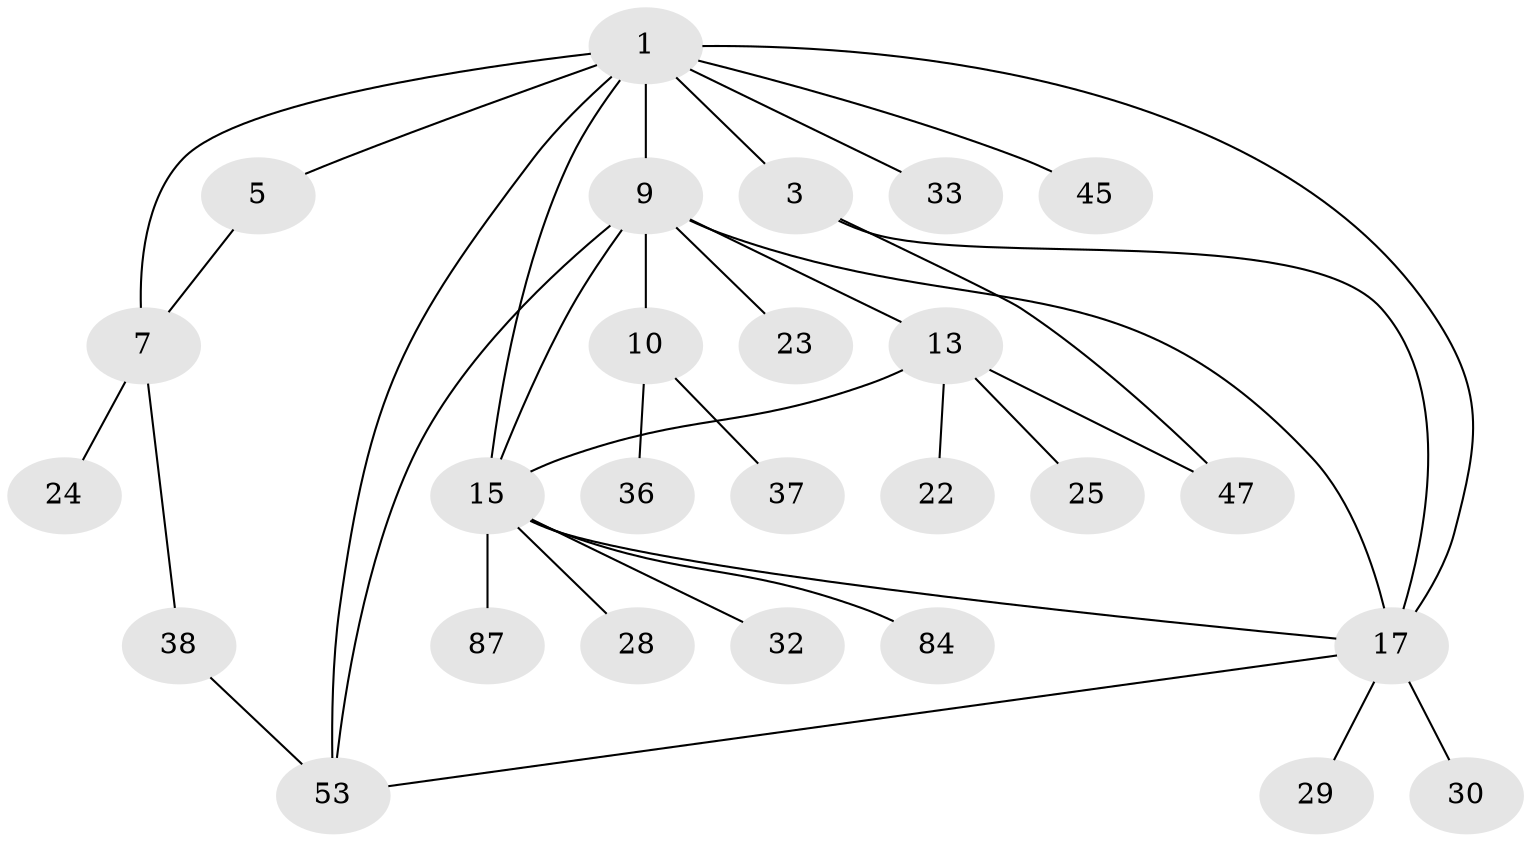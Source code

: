 // original degree distribution, {6: 0.06896551724137931, 7: 0.034482758620689655, 5: 0.034482758620689655, 8: 0.011494252873563218, 9: 0.022988505747126436, 12: 0.011494252873563218, 4: 0.034482758620689655, 3: 0.06896551724137931, 14: 0.011494252873563218, 1: 0.5747126436781609, 2: 0.12643678160919541}
// Generated by graph-tools (version 1.1) at 2025/19/03/04/25 18:19:58]
// undirected, 26 vertices, 35 edges
graph export_dot {
graph [start="1"]
  node [color=gray90,style=filled];
  1 [super="+2+49+42"];
  3 [super="+71+64"];
  5 [super="+27+77+48+50+52"];
  7;
  9 [super="+76+82+66+16"];
  10 [super="+11+26+12"];
  13 [super="+14"];
  15;
  17 [super="+18+21+81+59+70+31+51+19+35+40+20"];
  22 [super="+65+34"];
  23;
  24;
  25;
  28;
  29 [super="+46"];
  30;
  32 [super="+83"];
  33;
  36 [super="+75+54"];
  37;
  38 [super="+61+44"];
  45;
  47 [super="+73+56"];
  53 [super="+62"];
  84;
  87;
  1 -- 3 [weight=3];
  1 -- 9 [weight=3];
  1 -- 33;
  1 -- 5 [weight=3];
  1 -- 7 [weight=2];
  1 -- 45;
  1 -- 15;
  1 -- 17 [weight=2];
  1 -- 53;
  3 -- 17;
  3 -- 47;
  5 -- 7;
  7 -- 24;
  7 -- 38;
  9 -- 10 [weight=3];
  9 -- 23;
  9 -- 17;
  9 -- 53;
  9 -- 13 [weight=2];
  9 -- 15;
  10 -- 37;
  10 -- 36;
  13 -- 15 [weight=2];
  13 -- 22;
  13 -- 25;
  13 -- 47;
  15 -- 17;
  15 -- 28;
  15 -- 32;
  15 -- 84;
  15 -- 87;
  17 -- 53;
  17 -- 30;
  17 -- 29;
  38 -- 53;
}

